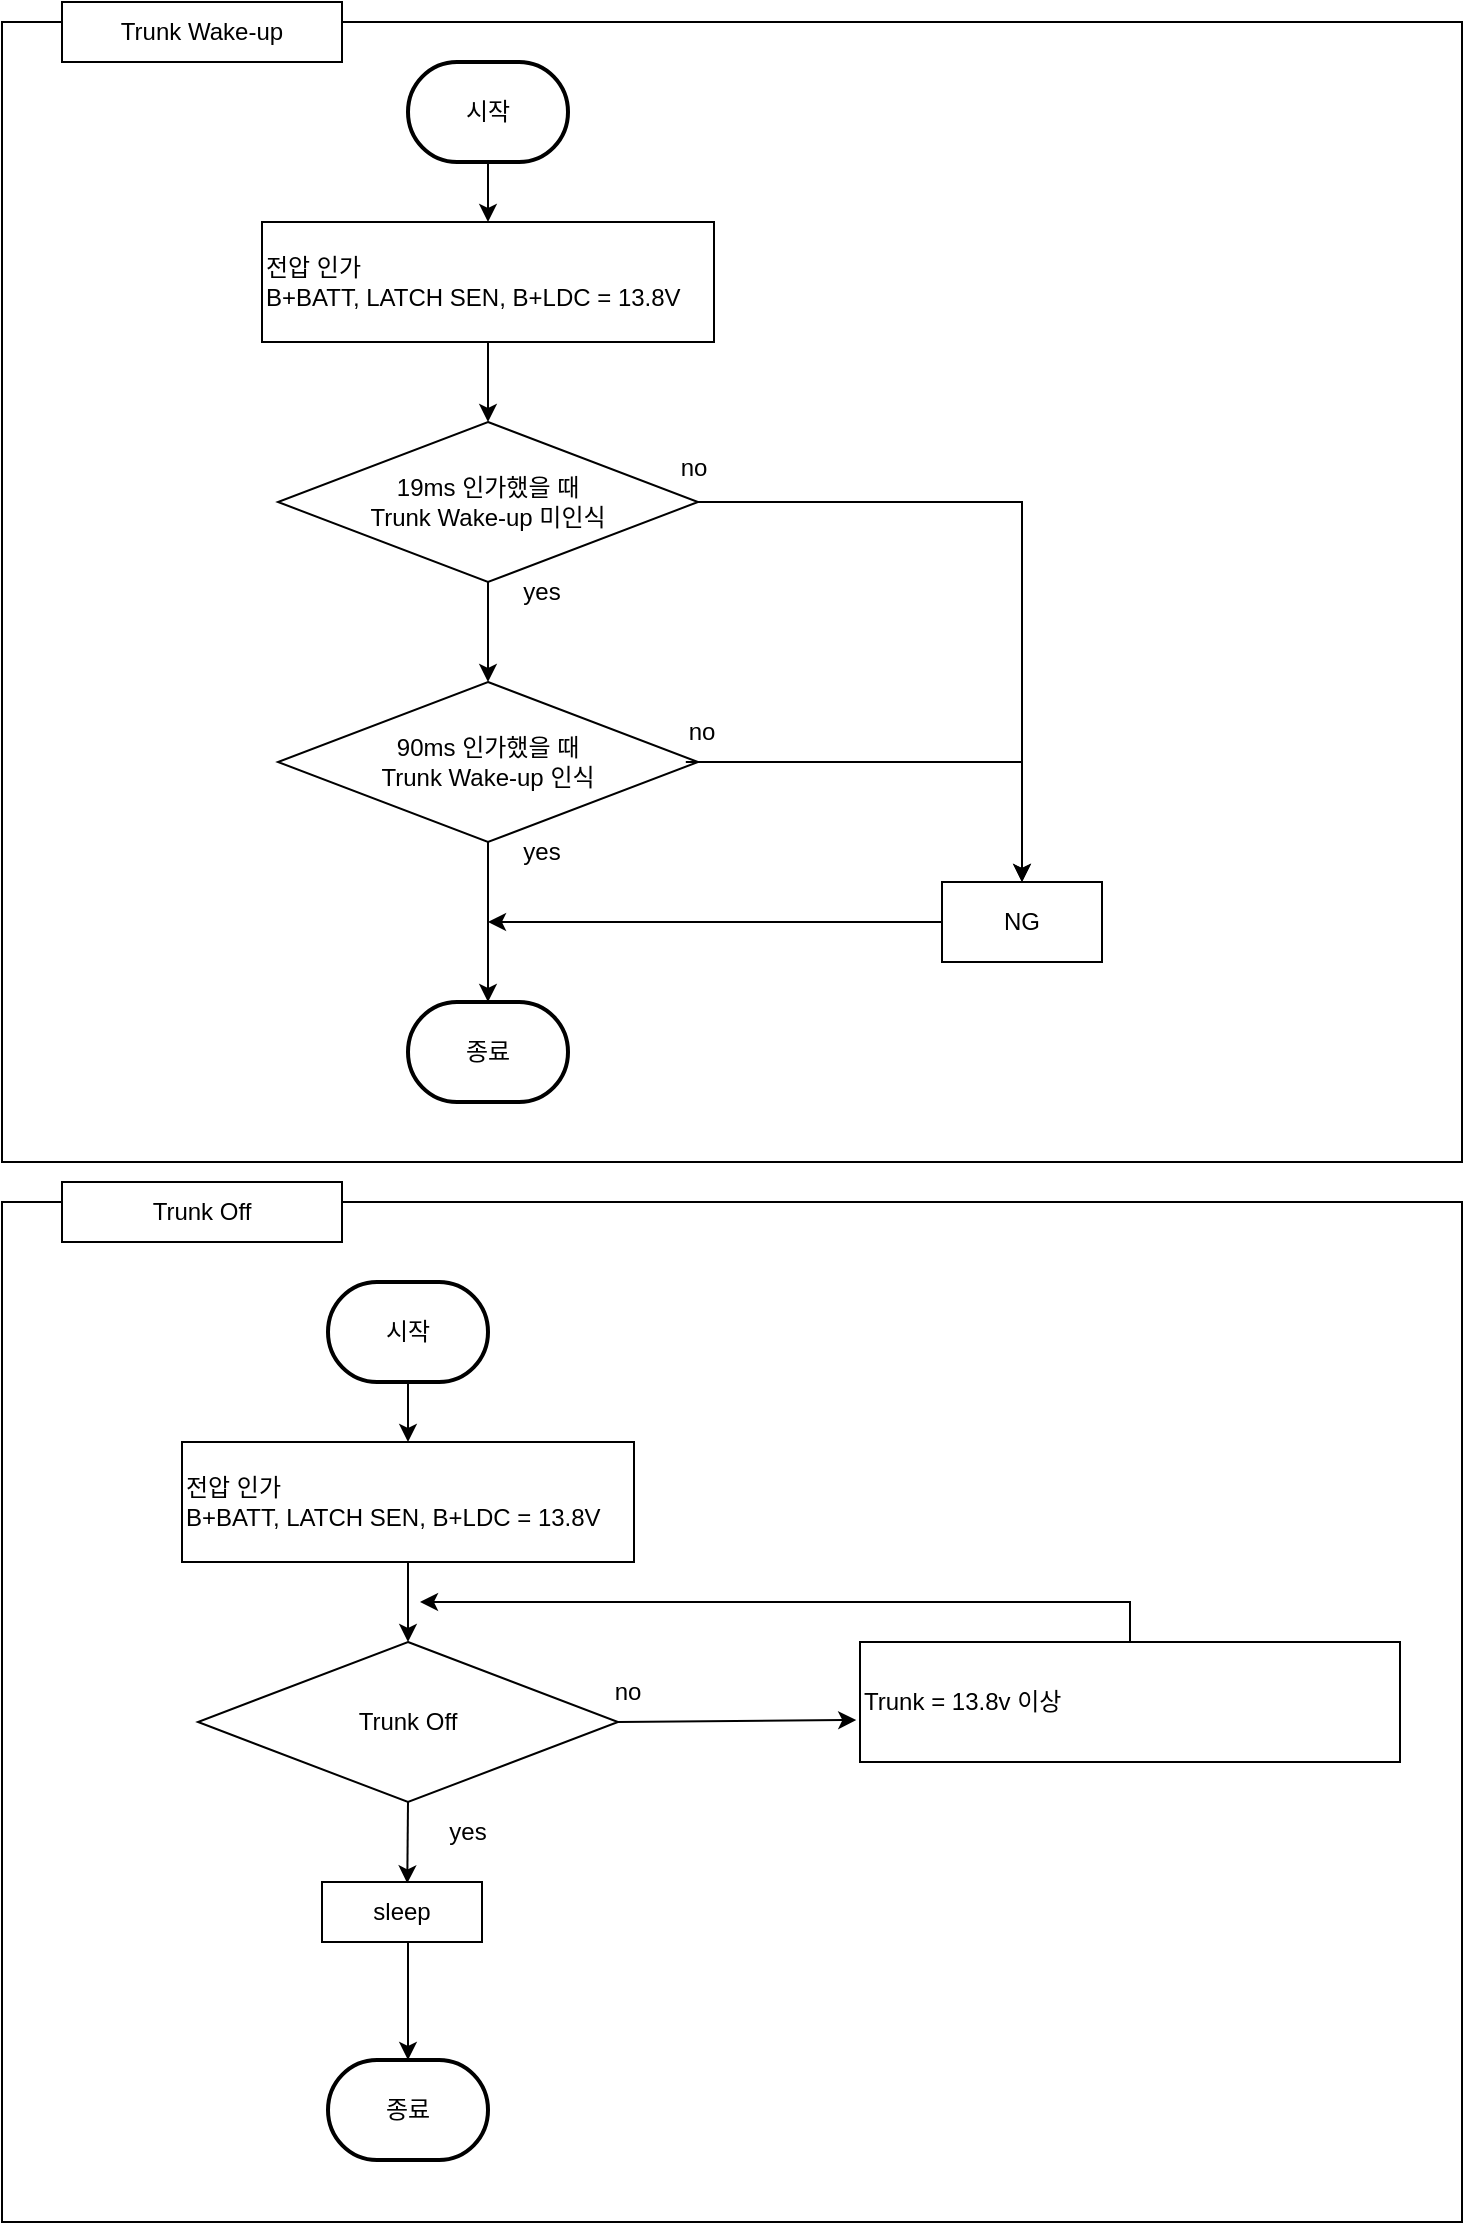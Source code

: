 <mxfile version="22.1.21" type="github">
  <diagram name="페이지-1" id="drHWNVwUpgOp4HJAVSJ5">
    <mxGraphModel dx="1687" dy="1059" grid="1" gridSize="10" guides="1" tooltips="1" connect="1" arrows="1" fold="1" page="1" pageScale="1" pageWidth="827" pageHeight="1169" math="0" shadow="0">
      <root>
        <mxCell id="0" />
        <mxCell id="1" parent="0" />
        <mxCell id="xsA2ZwMQyf1BP1l2VPlH-25" value="" style="rounded=0;whiteSpace=wrap;html=1;" parent="1" vertex="1">
          <mxGeometry x="40" y="30" width="730" height="570" as="geometry" />
        </mxCell>
        <mxCell id="xsA2ZwMQyf1BP1l2VPlH-26" value="시작" style="strokeWidth=2;html=1;shape=mxgraph.flowchart.terminator;whiteSpace=wrap;" parent="1" vertex="1">
          <mxGeometry x="243" y="50" width="80" height="50" as="geometry" />
        </mxCell>
        <mxCell id="xsA2ZwMQyf1BP1l2VPlH-27" value="종료" style="strokeWidth=2;html=1;shape=mxgraph.flowchart.terminator;whiteSpace=wrap;" parent="1" vertex="1">
          <mxGeometry x="243" y="520" width="80" height="50" as="geometry" />
        </mxCell>
        <mxCell id="xsA2ZwMQyf1BP1l2VPlH-28" value="전압 인가&lt;br&gt;B+BATT, LATCH SEN, B+LDC = 13.8V" style="rounded=0;whiteSpace=wrap;html=1;align=left;" parent="1" vertex="1">
          <mxGeometry x="170" y="130" width="226" height="60" as="geometry" />
        </mxCell>
        <mxCell id="xsA2ZwMQyf1BP1l2VPlH-29" value="19ms 인가했을 때&lt;br&gt;Trunk&amp;nbsp;Wake-up 미인식" style="rhombus;whiteSpace=wrap;html=1;" parent="1" vertex="1">
          <mxGeometry x="178" y="230" width="210" height="80" as="geometry" />
        </mxCell>
        <mxCell id="xsA2ZwMQyf1BP1l2VPlH-30" value="" style="endArrow=classic;html=1;rounded=0;exitX=0.5;exitY=1;exitDx=0;exitDy=0;entryX=0.5;entryY=0;entryDx=0;entryDy=0;" parent="1" source="xsA2ZwMQyf1BP1l2VPlH-28" target="xsA2ZwMQyf1BP1l2VPlH-29" edge="1">
          <mxGeometry width="50" height="50" relative="1" as="geometry">
            <mxPoint x="439" y="200" as="sourcePoint" />
            <mxPoint x="489" y="150" as="targetPoint" />
          </mxGeometry>
        </mxCell>
        <mxCell id="xsA2ZwMQyf1BP1l2VPlH-31" value="" style="endArrow=classic;html=1;rounded=0;exitX=0.5;exitY=1;exitDx=0;exitDy=0;exitPerimeter=0;entryX=0.5;entryY=0;entryDx=0;entryDy=0;" parent="1" source="xsA2ZwMQyf1BP1l2VPlH-26" target="xsA2ZwMQyf1BP1l2VPlH-28" edge="1">
          <mxGeometry width="50" height="50" relative="1" as="geometry">
            <mxPoint x="9" y="150" as="sourcePoint" />
            <mxPoint x="59" y="100" as="targetPoint" />
          </mxGeometry>
        </mxCell>
        <mxCell id="xsA2ZwMQyf1BP1l2VPlH-32" value="" style="endArrow=classic;html=1;rounded=0;exitX=0.5;exitY=1;exitDx=0;exitDy=0;entryX=0.5;entryY=0;entryDx=0;entryDy=0;" parent="1" source="xsA2ZwMQyf1BP1l2VPlH-29" target="m_22EIL0t6JeFhT7SORf-1" edge="1">
          <mxGeometry width="50" height="50" relative="1" as="geometry">
            <mxPoint x="19" y="310" as="sourcePoint" />
            <mxPoint x="69" y="260" as="targetPoint" />
          </mxGeometry>
        </mxCell>
        <mxCell id="xsA2ZwMQyf1BP1l2VPlH-36" value="Trunk Wake-up" style="rounded=0;whiteSpace=wrap;html=1;" parent="1" vertex="1">
          <mxGeometry x="70" y="20" width="140" height="30" as="geometry" />
        </mxCell>
        <mxCell id="xsA2ZwMQyf1BP1l2VPlH-37" value="" style="rounded=0;whiteSpace=wrap;html=1;" parent="1" vertex="1">
          <mxGeometry x="40" y="620" width="730" height="510" as="geometry" />
        </mxCell>
        <mxCell id="xsA2ZwMQyf1BP1l2VPlH-38" value="시작" style="strokeWidth=2;html=1;shape=mxgraph.flowchart.terminator;whiteSpace=wrap;" parent="1" vertex="1">
          <mxGeometry x="203" y="660" width="80" height="50" as="geometry" />
        </mxCell>
        <mxCell id="xsA2ZwMQyf1BP1l2VPlH-39" value="종료" style="strokeWidth=2;html=1;shape=mxgraph.flowchart.terminator;whiteSpace=wrap;" parent="1" vertex="1">
          <mxGeometry x="203" y="1049" width="80" height="50" as="geometry" />
        </mxCell>
        <mxCell id="xsA2ZwMQyf1BP1l2VPlH-40" value="전압 인가&lt;br&gt;B+BATT, LATCH SEN, B+LDC = 13.8V" style="rounded=0;whiteSpace=wrap;html=1;align=left;" parent="1" vertex="1">
          <mxGeometry x="130" y="740" width="226" height="60" as="geometry" />
        </mxCell>
        <mxCell id="xsA2ZwMQyf1BP1l2VPlH-41" value="Trunk&amp;nbsp;Off" style="rhombus;whiteSpace=wrap;html=1;" parent="1" vertex="1">
          <mxGeometry x="138" y="840" width="210" height="80" as="geometry" />
        </mxCell>
        <mxCell id="xsA2ZwMQyf1BP1l2VPlH-42" value="" style="endArrow=classic;html=1;rounded=0;exitX=0.5;exitY=1;exitDx=0;exitDy=0;entryX=0.5;entryY=0;entryDx=0;entryDy=0;" parent="1" source="xsA2ZwMQyf1BP1l2VPlH-40" target="xsA2ZwMQyf1BP1l2VPlH-41" edge="1">
          <mxGeometry width="50" height="50" relative="1" as="geometry">
            <mxPoint x="399" y="810" as="sourcePoint" />
            <mxPoint x="449" y="760" as="targetPoint" />
          </mxGeometry>
        </mxCell>
        <mxCell id="xsA2ZwMQyf1BP1l2VPlH-43" value="" style="endArrow=classic;html=1;rounded=0;exitX=0.5;exitY=1;exitDx=0;exitDy=0;exitPerimeter=0;entryX=0.5;entryY=0;entryDx=0;entryDy=0;" parent="1" source="xsA2ZwMQyf1BP1l2VPlH-38" target="xsA2ZwMQyf1BP1l2VPlH-40" edge="1">
          <mxGeometry width="50" height="50" relative="1" as="geometry">
            <mxPoint x="-31" y="760" as="sourcePoint" />
            <mxPoint x="19" y="710" as="targetPoint" />
          </mxGeometry>
        </mxCell>
        <mxCell id="xsA2ZwMQyf1BP1l2VPlH-44" value="" style="endArrow=classic;html=1;rounded=0;exitX=0.5;exitY=1;exitDx=0;exitDy=0;entryX=0.5;entryY=0;entryDx=0;entryDy=0;entryPerimeter=0;" parent="1" target="xsA2ZwMQyf1BP1l2VPlH-39" edge="1">
          <mxGeometry width="50" height="50" relative="1" as="geometry">
            <mxPoint x="243" y="990" as="sourcePoint" />
            <mxPoint x="29" y="940" as="targetPoint" />
          </mxGeometry>
        </mxCell>
        <mxCell id="xsA2ZwMQyf1BP1l2VPlH-45" value="Trunk = 13.8v 이상" style="rounded=0;whiteSpace=wrap;html=1;align=left;" parent="1" vertex="1">
          <mxGeometry x="469" y="840" width="270" height="60" as="geometry" />
        </mxCell>
        <mxCell id="xsA2ZwMQyf1BP1l2VPlH-46" value="" style="endArrow=classic;html=1;rounded=0;exitX=1;exitY=0.5;exitDx=0;exitDy=0;entryX=-0.007;entryY=0.65;entryDx=0;entryDy=0;entryPerimeter=0;" parent="1" source="xsA2ZwMQyf1BP1l2VPlH-41" target="xsA2ZwMQyf1BP1l2VPlH-45" edge="1">
          <mxGeometry width="50" height="50" relative="1" as="geometry">
            <mxPoint x="479" y="810" as="sourcePoint" />
            <mxPoint x="529" y="760" as="targetPoint" />
          </mxGeometry>
        </mxCell>
        <mxCell id="xsA2ZwMQyf1BP1l2VPlH-47" value="" style="endArrow=classic;html=1;rounded=0;exitX=0.5;exitY=0;exitDx=0;exitDy=0;" parent="1" source="xsA2ZwMQyf1BP1l2VPlH-45" edge="1">
          <mxGeometry width="50" height="50" relative="1" as="geometry">
            <mxPoint x="489" y="780" as="sourcePoint" />
            <mxPoint x="249" y="820" as="targetPoint" />
            <Array as="points">
              <mxPoint x="604" y="820" />
            </Array>
          </mxGeometry>
        </mxCell>
        <mxCell id="xsA2ZwMQyf1BP1l2VPlH-48" value="Trunk Off" style="rounded=0;whiteSpace=wrap;html=1;" parent="1" vertex="1">
          <mxGeometry x="70" y="610" width="140" height="30" as="geometry" />
        </mxCell>
        <mxCell id="xsA2ZwMQyf1BP1l2VPlH-49" value="sleep" style="rounded=0;whiteSpace=wrap;html=1;align=center;" parent="1" vertex="1">
          <mxGeometry x="200" y="960" width="80" height="30" as="geometry" />
        </mxCell>
        <mxCell id="xsA2ZwMQyf1BP1l2VPlH-50" value="" style="endArrow=classic;html=1;rounded=0;exitX=0.5;exitY=1;exitDx=0;exitDy=0;entryX=0.533;entryY=0.022;entryDx=0;entryDy=0;entryPerimeter=0;" parent="1" source="xsA2ZwMQyf1BP1l2VPlH-41" target="xsA2ZwMQyf1BP1l2VPlH-49" edge="1">
          <mxGeometry width="50" height="50" relative="1" as="geometry">
            <mxPoint x="40" y="940" as="sourcePoint" />
            <mxPoint x="90" y="890" as="targetPoint" />
          </mxGeometry>
        </mxCell>
        <mxCell id="m_22EIL0t6JeFhT7SORf-1" value="90ms 인가했을 때&lt;br&gt;Trunk&amp;nbsp;Wake-up 인식" style="rhombus;whiteSpace=wrap;html=1;" vertex="1" parent="1">
          <mxGeometry x="178" y="360" width="210" height="80" as="geometry" />
        </mxCell>
        <mxCell id="m_22EIL0t6JeFhT7SORf-2" value="" style="endArrow=classic;html=1;rounded=0;exitX=0.5;exitY=1;exitDx=0;exitDy=0;entryX=0.5;entryY=0;entryDx=0;entryDy=0;entryPerimeter=0;" edge="1" parent="1" source="m_22EIL0t6JeFhT7SORf-1" target="xsA2ZwMQyf1BP1l2VPlH-27">
          <mxGeometry width="50" height="50" relative="1" as="geometry">
            <mxPoint x="380" y="440" as="sourcePoint" />
            <mxPoint x="430" y="390" as="targetPoint" />
          </mxGeometry>
        </mxCell>
        <mxCell id="m_22EIL0t6JeFhT7SORf-3" value="yes" style="text;html=1;strokeColor=none;fillColor=none;align=center;verticalAlign=middle;whiteSpace=wrap;rounded=0;" vertex="1" parent="1">
          <mxGeometry x="280" y="300" width="60" height="30" as="geometry" />
        </mxCell>
        <mxCell id="m_22EIL0t6JeFhT7SORf-4" value="yes" style="text;html=1;strokeColor=none;fillColor=none;align=center;verticalAlign=middle;whiteSpace=wrap;rounded=0;" vertex="1" parent="1">
          <mxGeometry x="280" y="430" width="60" height="30" as="geometry" />
        </mxCell>
        <mxCell id="m_22EIL0t6JeFhT7SORf-5" value="NG" style="rounded=0;whiteSpace=wrap;html=1;align=center;" vertex="1" parent="1">
          <mxGeometry x="510" y="460" width="80" height="40" as="geometry" />
        </mxCell>
        <mxCell id="m_22EIL0t6JeFhT7SORf-6" value="" style="endArrow=classic;html=1;rounded=0;exitX=1;exitY=0.5;exitDx=0;exitDy=0;entryX=0.5;entryY=0;entryDx=0;entryDy=0;" edge="1" parent="1" source="xsA2ZwMQyf1BP1l2VPlH-29" target="m_22EIL0t6JeFhT7SORf-5">
          <mxGeometry width="50" height="50" relative="1" as="geometry">
            <mxPoint x="510" y="250" as="sourcePoint" />
            <mxPoint x="560" y="200" as="targetPoint" />
            <Array as="points">
              <mxPoint x="550" y="270" />
            </Array>
          </mxGeometry>
        </mxCell>
        <mxCell id="m_22EIL0t6JeFhT7SORf-7" value="" style="endArrow=classic;html=1;rounded=0;exitX=0.971;exitY=0.5;exitDx=0;exitDy=0;exitPerimeter=0;entryX=0.5;entryY=0;entryDx=0;entryDy=0;" edge="1" parent="1" source="m_22EIL0t6JeFhT7SORf-1" target="m_22EIL0t6JeFhT7SORf-5">
          <mxGeometry width="50" height="50" relative="1" as="geometry">
            <mxPoint x="480" y="370" as="sourcePoint" />
            <mxPoint x="530" y="320" as="targetPoint" />
            <Array as="points">
              <mxPoint x="550" y="400" />
            </Array>
          </mxGeometry>
        </mxCell>
        <mxCell id="m_22EIL0t6JeFhT7SORf-8" value="" style="endArrow=classic;html=1;rounded=0;exitX=0;exitY=0.5;exitDx=0;exitDy=0;" edge="1" parent="1" source="m_22EIL0t6JeFhT7SORf-5">
          <mxGeometry width="50" height="50" relative="1" as="geometry">
            <mxPoint x="600" y="510" as="sourcePoint" />
            <mxPoint x="283" y="480" as="targetPoint" />
          </mxGeometry>
        </mxCell>
        <mxCell id="m_22EIL0t6JeFhT7SORf-9" value="no" style="text;html=1;strokeColor=none;fillColor=none;align=center;verticalAlign=middle;whiteSpace=wrap;rounded=0;" vertex="1" parent="1">
          <mxGeometry x="356" y="238" width="60" height="30" as="geometry" />
        </mxCell>
        <mxCell id="m_22EIL0t6JeFhT7SORf-10" value="yes" style="text;html=1;strokeColor=none;fillColor=none;align=center;verticalAlign=middle;whiteSpace=wrap;rounded=0;" vertex="1" parent="1">
          <mxGeometry x="243" y="920" width="60" height="30" as="geometry" />
        </mxCell>
        <mxCell id="m_22EIL0t6JeFhT7SORf-11" value="no" style="text;html=1;strokeColor=none;fillColor=none;align=center;verticalAlign=middle;whiteSpace=wrap;rounded=0;" vertex="1" parent="1">
          <mxGeometry x="360" y="370" width="60" height="30" as="geometry" />
        </mxCell>
        <mxCell id="m_22EIL0t6JeFhT7SORf-12" value="no" style="text;html=1;strokeColor=none;fillColor=none;align=center;verticalAlign=middle;whiteSpace=wrap;rounded=0;" vertex="1" parent="1">
          <mxGeometry x="323" y="850" width="60" height="30" as="geometry" />
        </mxCell>
      </root>
    </mxGraphModel>
  </diagram>
</mxfile>
